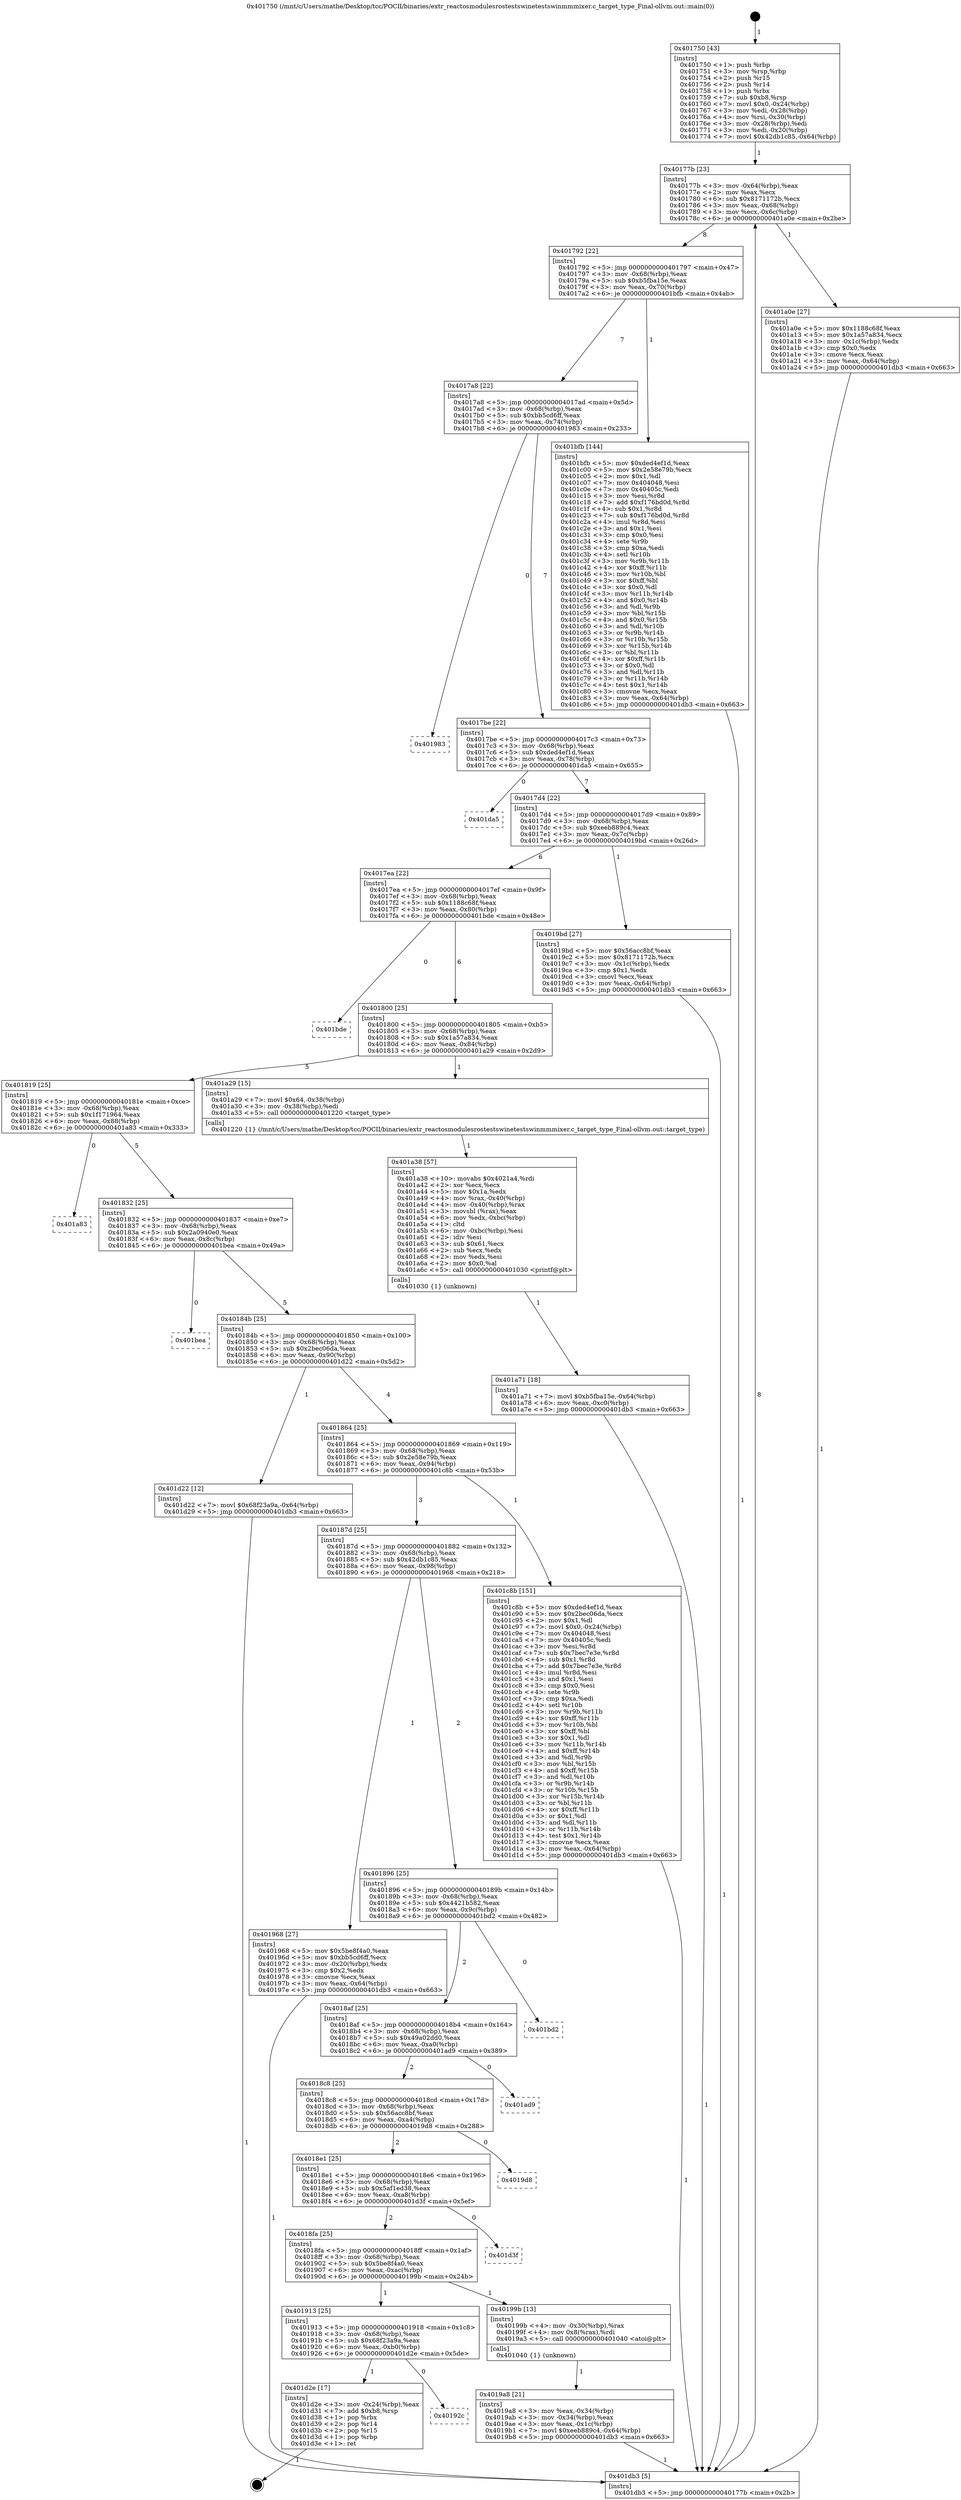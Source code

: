 digraph "0x401750" {
  label = "0x401750 (/mnt/c/Users/mathe/Desktop/tcc/POCII/binaries/extr_reactosmodulesrostestswinetestswinmmmixer.c_target_type_Final-ollvm.out::main(0))"
  labelloc = "t"
  node[shape=record]

  Entry [label="",width=0.3,height=0.3,shape=circle,fillcolor=black,style=filled]
  "0x40177b" [label="{
     0x40177b [23]\l
     | [instrs]\l
     &nbsp;&nbsp;0x40177b \<+3\>: mov -0x64(%rbp),%eax\l
     &nbsp;&nbsp;0x40177e \<+2\>: mov %eax,%ecx\l
     &nbsp;&nbsp;0x401780 \<+6\>: sub $0x8171172b,%ecx\l
     &nbsp;&nbsp;0x401786 \<+3\>: mov %eax,-0x68(%rbp)\l
     &nbsp;&nbsp;0x401789 \<+3\>: mov %ecx,-0x6c(%rbp)\l
     &nbsp;&nbsp;0x40178c \<+6\>: je 0000000000401a0e \<main+0x2be\>\l
  }"]
  "0x401a0e" [label="{
     0x401a0e [27]\l
     | [instrs]\l
     &nbsp;&nbsp;0x401a0e \<+5\>: mov $0x1188c68f,%eax\l
     &nbsp;&nbsp;0x401a13 \<+5\>: mov $0x1a57a834,%ecx\l
     &nbsp;&nbsp;0x401a18 \<+3\>: mov -0x1c(%rbp),%edx\l
     &nbsp;&nbsp;0x401a1b \<+3\>: cmp $0x0,%edx\l
     &nbsp;&nbsp;0x401a1e \<+3\>: cmove %ecx,%eax\l
     &nbsp;&nbsp;0x401a21 \<+3\>: mov %eax,-0x64(%rbp)\l
     &nbsp;&nbsp;0x401a24 \<+5\>: jmp 0000000000401db3 \<main+0x663\>\l
  }"]
  "0x401792" [label="{
     0x401792 [22]\l
     | [instrs]\l
     &nbsp;&nbsp;0x401792 \<+5\>: jmp 0000000000401797 \<main+0x47\>\l
     &nbsp;&nbsp;0x401797 \<+3\>: mov -0x68(%rbp),%eax\l
     &nbsp;&nbsp;0x40179a \<+5\>: sub $0xb5fba15e,%eax\l
     &nbsp;&nbsp;0x40179f \<+3\>: mov %eax,-0x70(%rbp)\l
     &nbsp;&nbsp;0x4017a2 \<+6\>: je 0000000000401bfb \<main+0x4ab\>\l
  }"]
  Exit [label="",width=0.3,height=0.3,shape=circle,fillcolor=black,style=filled,peripheries=2]
  "0x401bfb" [label="{
     0x401bfb [144]\l
     | [instrs]\l
     &nbsp;&nbsp;0x401bfb \<+5\>: mov $0xded4ef1d,%eax\l
     &nbsp;&nbsp;0x401c00 \<+5\>: mov $0x2e58e79b,%ecx\l
     &nbsp;&nbsp;0x401c05 \<+2\>: mov $0x1,%dl\l
     &nbsp;&nbsp;0x401c07 \<+7\>: mov 0x404048,%esi\l
     &nbsp;&nbsp;0x401c0e \<+7\>: mov 0x40405c,%edi\l
     &nbsp;&nbsp;0x401c15 \<+3\>: mov %esi,%r8d\l
     &nbsp;&nbsp;0x401c18 \<+7\>: add $0xf176bd0d,%r8d\l
     &nbsp;&nbsp;0x401c1f \<+4\>: sub $0x1,%r8d\l
     &nbsp;&nbsp;0x401c23 \<+7\>: sub $0xf176bd0d,%r8d\l
     &nbsp;&nbsp;0x401c2a \<+4\>: imul %r8d,%esi\l
     &nbsp;&nbsp;0x401c2e \<+3\>: and $0x1,%esi\l
     &nbsp;&nbsp;0x401c31 \<+3\>: cmp $0x0,%esi\l
     &nbsp;&nbsp;0x401c34 \<+4\>: sete %r9b\l
     &nbsp;&nbsp;0x401c38 \<+3\>: cmp $0xa,%edi\l
     &nbsp;&nbsp;0x401c3b \<+4\>: setl %r10b\l
     &nbsp;&nbsp;0x401c3f \<+3\>: mov %r9b,%r11b\l
     &nbsp;&nbsp;0x401c42 \<+4\>: xor $0xff,%r11b\l
     &nbsp;&nbsp;0x401c46 \<+3\>: mov %r10b,%bl\l
     &nbsp;&nbsp;0x401c49 \<+3\>: xor $0xff,%bl\l
     &nbsp;&nbsp;0x401c4c \<+3\>: xor $0x0,%dl\l
     &nbsp;&nbsp;0x401c4f \<+3\>: mov %r11b,%r14b\l
     &nbsp;&nbsp;0x401c52 \<+4\>: and $0x0,%r14b\l
     &nbsp;&nbsp;0x401c56 \<+3\>: and %dl,%r9b\l
     &nbsp;&nbsp;0x401c59 \<+3\>: mov %bl,%r15b\l
     &nbsp;&nbsp;0x401c5c \<+4\>: and $0x0,%r15b\l
     &nbsp;&nbsp;0x401c60 \<+3\>: and %dl,%r10b\l
     &nbsp;&nbsp;0x401c63 \<+3\>: or %r9b,%r14b\l
     &nbsp;&nbsp;0x401c66 \<+3\>: or %r10b,%r15b\l
     &nbsp;&nbsp;0x401c69 \<+3\>: xor %r15b,%r14b\l
     &nbsp;&nbsp;0x401c6c \<+3\>: or %bl,%r11b\l
     &nbsp;&nbsp;0x401c6f \<+4\>: xor $0xff,%r11b\l
     &nbsp;&nbsp;0x401c73 \<+3\>: or $0x0,%dl\l
     &nbsp;&nbsp;0x401c76 \<+3\>: and %dl,%r11b\l
     &nbsp;&nbsp;0x401c79 \<+3\>: or %r11b,%r14b\l
     &nbsp;&nbsp;0x401c7c \<+4\>: test $0x1,%r14b\l
     &nbsp;&nbsp;0x401c80 \<+3\>: cmovne %ecx,%eax\l
     &nbsp;&nbsp;0x401c83 \<+3\>: mov %eax,-0x64(%rbp)\l
     &nbsp;&nbsp;0x401c86 \<+5\>: jmp 0000000000401db3 \<main+0x663\>\l
  }"]
  "0x4017a8" [label="{
     0x4017a8 [22]\l
     | [instrs]\l
     &nbsp;&nbsp;0x4017a8 \<+5\>: jmp 00000000004017ad \<main+0x5d\>\l
     &nbsp;&nbsp;0x4017ad \<+3\>: mov -0x68(%rbp),%eax\l
     &nbsp;&nbsp;0x4017b0 \<+5\>: sub $0xbb5cd6ff,%eax\l
     &nbsp;&nbsp;0x4017b5 \<+3\>: mov %eax,-0x74(%rbp)\l
     &nbsp;&nbsp;0x4017b8 \<+6\>: je 0000000000401983 \<main+0x233\>\l
  }"]
  "0x40192c" [label="{
     0x40192c\l
  }", style=dashed]
  "0x401983" [label="{
     0x401983\l
  }", style=dashed]
  "0x4017be" [label="{
     0x4017be [22]\l
     | [instrs]\l
     &nbsp;&nbsp;0x4017be \<+5\>: jmp 00000000004017c3 \<main+0x73\>\l
     &nbsp;&nbsp;0x4017c3 \<+3\>: mov -0x68(%rbp),%eax\l
     &nbsp;&nbsp;0x4017c6 \<+5\>: sub $0xded4ef1d,%eax\l
     &nbsp;&nbsp;0x4017cb \<+3\>: mov %eax,-0x78(%rbp)\l
     &nbsp;&nbsp;0x4017ce \<+6\>: je 0000000000401da5 \<main+0x655\>\l
  }"]
  "0x401d2e" [label="{
     0x401d2e [17]\l
     | [instrs]\l
     &nbsp;&nbsp;0x401d2e \<+3\>: mov -0x24(%rbp),%eax\l
     &nbsp;&nbsp;0x401d31 \<+7\>: add $0xb8,%rsp\l
     &nbsp;&nbsp;0x401d38 \<+1\>: pop %rbx\l
     &nbsp;&nbsp;0x401d39 \<+2\>: pop %r14\l
     &nbsp;&nbsp;0x401d3b \<+2\>: pop %r15\l
     &nbsp;&nbsp;0x401d3d \<+1\>: pop %rbp\l
     &nbsp;&nbsp;0x401d3e \<+1\>: ret\l
  }"]
  "0x401da5" [label="{
     0x401da5\l
  }", style=dashed]
  "0x4017d4" [label="{
     0x4017d4 [22]\l
     | [instrs]\l
     &nbsp;&nbsp;0x4017d4 \<+5\>: jmp 00000000004017d9 \<main+0x89\>\l
     &nbsp;&nbsp;0x4017d9 \<+3\>: mov -0x68(%rbp),%eax\l
     &nbsp;&nbsp;0x4017dc \<+5\>: sub $0xeeb889c4,%eax\l
     &nbsp;&nbsp;0x4017e1 \<+3\>: mov %eax,-0x7c(%rbp)\l
     &nbsp;&nbsp;0x4017e4 \<+6\>: je 00000000004019bd \<main+0x26d\>\l
  }"]
  "0x401a71" [label="{
     0x401a71 [18]\l
     | [instrs]\l
     &nbsp;&nbsp;0x401a71 \<+7\>: movl $0xb5fba15e,-0x64(%rbp)\l
     &nbsp;&nbsp;0x401a78 \<+6\>: mov %eax,-0xc0(%rbp)\l
     &nbsp;&nbsp;0x401a7e \<+5\>: jmp 0000000000401db3 \<main+0x663\>\l
  }"]
  "0x4019bd" [label="{
     0x4019bd [27]\l
     | [instrs]\l
     &nbsp;&nbsp;0x4019bd \<+5\>: mov $0x56acc8bf,%eax\l
     &nbsp;&nbsp;0x4019c2 \<+5\>: mov $0x8171172b,%ecx\l
     &nbsp;&nbsp;0x4019c7 \<+3\>: mov -0x1c(%rbp),%edx\l
     &nbsp;&nbsp;0x4019ca \<+3\>: cmp $0x1,%edx\l
     &nbsp;&nbsp;0x4019cd \<+3\>: cmovl %ecx,%eax\l
     &nbsp;&nbsp;0x4019d0 \<+3\>: mov %eax,-0x64(%rbp)\l
     &nbsp;&nbsp;0x4019d3 \<+5\>: jmp 0000000000401db3 \<main+0x663\>\l
  }"]
  "0x4017ea" [label="{
     0x4017ea [22]\l
     | [instrs]\l
     &nbsp;&nbsp;0x4017ea \<+5\>: jmp 00000000004017ef \<main+0x9f\>\l
     &nbsp;&nbsp;0x4017ef \<+3\>: mov -0x68(%rbp),%eax\l
     &nbsp;&nbsp;0x4017f2 \<+5\>: sub $0x1188c68f,%eax\l
     &nbsp;&nbsp;0x4017f7 \<+3\>: mov %eax,-0x80(%rbp)\l
     &nbsp;&nbsp;0x4017fa \<+6\>: je 0000000000401bde \<main+0x48e\>\l
  }"]
  "0x401a38" [label="{
     0x401a38 [57]\l
     | [instrs]\l
     &nbsp;&nbsp;0x401a38 \<+10\>: movabs $0x4021a4,%rdi\l
     &nbsp;&nbsp;0x401a42 \<+2\>: xor %ecx,%ecx\l
     &nbsp;&nbsp;0x401a44 \<+5\>: mov $0x1a,%edx\l
     &nbsp;&nbsp;0x401a49 \<+4\>: mov %rax,-0x40(%rbp)\l
     &nbsp;&nbsp;0x401a4d \<+4\>: mov -0x40(%rbp),%rax\l
     &nbsp;&nbsp;0x401a51 \<+3\>: movsbl (%rax),%eax\l
     &nbsp;&nbsp;0x401a54 \<+6\>: mov %edx,-0xbc(%rbp)\l
     &nbsp;&nbsp;0x401a5a \<+1\>: cltd\l
     &nbsp;&nbsp;0x401a5b \<+6\>: mov -0xbc(%rbp),%esi\l
     &nbsp;&nbsp;0x401a61 \<+2\>: idiv %esi\l
     &nbsp;&nbsp;0x401a63 \<+3\>: sub $0x61,%ecx\l
     &nbsp;&nbsp;0x401a66 \<+2\>: sub %ecx,%edx\l
     &nbsp;&nbsp;0x401a68 \<+2\>: mov %edx,%esi\l
     &nbsp;&nbsp;0x401a6a \<+2\>: mov $0x0,%al\l
     &nbsp;&nbsp;0x401a6c \<+5\>: call 0000000000401030 \<printf@plt\>\l
     | [calls]\l
     &nbsp;&nbsp;0x401030 \{1\} (unknown)\l
  }"]
  "0x401bde" [label="{
     0x401bde\l
  }", style=dashed]
  "0x401800" [label="{
     0x401800 [25]\l
     | [instrs]\l
     &nbsp;&nbsp;0x401800 \<+5\>: jmp 0000000000401805 \<main+0xb5\>\l
     &nbsp;&nbsp;0x401805 \<+3\>: mov -0x68(%rbp),%eax\l
     &nbsp;&nbsp;0x401808 \<+5\>: sub $0x1a57a834,%eax\l
     &nbsp;&nbsp;0x40180d \<+6\>: mov %eax,-0x84(%rbp)\l
     &nbsp;&nbsp;0x401813 \<+6\>: je 0000000000401a29 \<main+0x2d9\>\l
  }"]
  "0x4019a8" [label="{
     0x4019a8 [21]\l
     | [instrs]\l
     &nbsp;&nbsp;0x4019a8 \<+3\>: mov %eax,-0x34(%rbp)\l
     &nbsp;&nbsp;0x4019ab \<+3\>: mov -0x34(%rbp),%eax\l
     &nbsp;&nbsp;0x4019ae \<+3\>: mov %eax,-0x1c(%rbp)\l
     &nbsp;&nbsp;0x4019b1 \<+7\>: movl $0xeeb889c4,-0x64(%rbp)\l
     &nbsp;&nbsp;0x4019b8 \<+5\>: jmp 0000000000401db3 \<main+0x663\>\l
  }"]
  "0x401a29" [label="{
     0x401a29 [15]\l
     | [instrs]\l
     &nbsp;&nbsp;0x401a29 \<+7\>: movl $0x64,-0x38(%rbp)\l
     &nbsp;&nbsp;0x401a30 \<+3\>: mov -0x38(%rbp),%edi\l
     &nbsp;&nbsp;0x401a33 \<+5\>: call 0000000000401220 \<target_type\>\l
     | [calls]\l
     &nbsp;&nbsp;0x401220 \{1\} (/mnt/c/Users/mathe/Desktop/tcc/POCII/binaries/extr_reactosmodulesrostestswinetestswinmmmixer.c_target_type_Final-ollvm.out::target_type)\l
  }"]
  "0x401819" [label="{
     0x401819 [25]\l
     | [instrs]\l
     &nbsp;&nbsp;0x401819 \<+5\>: jmp 000000000040181e \<main+0xce\>\l
     &nbsp;&nbsp;0x40181e \<+3\>: mov -0x68(%rbp),%eax\l
     &nbsp;&nbsp;0x401821 \<+5\>: sub $0x1f171964,%eax\l
     &nbsp;&nbsp;0x401826 \<+6\>: mov %eax,-0x88(%rbp)\l
     &nbsp;&nbsp;0x40182c \<+6\>: je 0000000000401a83 \<main+0x333\>\l
  }"]
  "0x401913" [label="{
     0x401913 [25]\l
     | [instrs]\l
     &nbsp;&nbsp;0x401913 \<+5\>: jmp 0000000000401918 \<main+0x1c8\>\l
     &nbsp;&nbsp;0x401918 \<+3\>: mov -0x68(%rbp),%eax\l
     &nbsp;&nbsp;0x40191b \<+5\>: sub $0x68f23a9a,%eax\l
     &nbsp;&nbsp;0x401920 \<+6\>: mov %eax,-0xb0(%rbp)\l
     &nbsp;&nbsp;0x401926 \<+6\>: je 0000000000401d2e \<main+0x5de\>\l
  }"]
  "0x401a83" [label="{
     0x401a83\l
  }", style=dashed]
  "0x401832" [label="{
     0x401832 [25]\l
     | [instrs]\l
     &nbsp;&nbsp;0x401832 \<+5\>: jmp 0000000000401837 \<main+0xe7\>\l
     &nbsp;&nbsp;0x401837 \<+3\>: mov -0x68(%rbp),%eax\l
     &nbsp;&nbsp;0x40183a \<+5\>: sub $0x2a0940e0,%eax\l
     &nbsp;&nbsp;0x40183f \<+6\>: mov %eax,-0x8c(%rbp)\l
     &nbsp;&nbsp;0x401845 \<+6\>: je 0000000000401bea \<main+0x49a\>\l
  }"]
  "0x40199b" [label="{
     0x40199b [13]\l
     | [instrs]\l
     &nbsp;&nbsp;0x40199b \<+4\>: mov -0x30(%rbp),%rax\l
     &nbsp;&nbsp;0x40199f \<+4\>: mov 0x8(%rax),%rdi\l
     &nbsp;&nbsp;0x4019a3 \<+5\>: call 0000000000401040 \<atoi@plt\>\l
     | [calls]\l
     &nbsp;&nbsp;0x401040 \{1\} (unknown)\l
  }"]
  "0x401bea" [label="{
     0x401bea\l
  }", style=dashed]
  "0x40184b" [label="{
     0x40184b [25]\l
     | [instrs]\l
     &nbsp;&nbsp;0x40184b \<+5\>: jmp 0000000000401850 \<main+0x100\>\l
     &nbsp;&nbsp;0x401850 \<+3\>: mov -0x68(%rbp),%eax\l
     &nbsp;&nbsp;0x401853 \<+5\>: sub $0x2bec06da,%eax\l
     &nbsp;&nbsp;0x401858 \<+6\>: mov %eax,-0x90(%rbp)\l
     &nbsp;&nbsp;0x40185e \<+6\>: je 0000000000401d22 \<main+0x5d2\>\l
  }"]
  "0x4018fa" [label="{
     0x4018fa [25]\l
     | [instrs]\l
     &nbsp;&nbsp;0x4018fa \<+5\>: jmp 00000000004018ff \<main+0x1af\>\l
     &nbsp;&nbsp;0x4018ff \<+3\>: mov -0x68(%rbp),%eax\l
     &nbsp;&nbsp;0x401902 \<+5\>: sub $0x5be8f4a0,%eax\l
     &nbsp;&nbsp;0x401907 \<+6\>: mov %eax,-0xac(%rbp)\l
     &nbsp;&nbsp;0x40190d \<+6\>: je 000000000040199b \<main+0x24b\>\l
  }"]
  "0x401d22" [label="{
     0x401d22 [12]\l
     | [instrs]\l
     &nbsp;&nbsp;0x401d22 \<+7\>: movl $0x68f23a9a,-0x64(%rbp)\l
     &nbsp;&nbsp;0x401d29 \<+5\>: jmp 0000000000401db3 \<main+0x663\>\l
  }"]
  "0x401864" [label="{
     0x401864 [25]\l
     | [instrs]\l
     &nbsp;&nbsp;0x401864 \<+5\>: jmp 0000000000401869 \<main+0x119\>\l
     &nbsp;&nbsp;0x401869 \<+3\>: mov -0x68(%rbp),%eax\l
     &nbsp;&nbsp;0x40186c \<+5\>: sub $0x2e58e79b,%eax\l
     &nbsp;&nbsp;0x401871 \<+6\>: mov %eax,-0x94(%rbp)\l
     &nbsp;&nbsp;0x401877 \<+6\>: je 0000000000401c8b \<main+0x53b\>\l
  }"]
  "0x401d3f" [label="{
     0x401d3f\l
  }", style=dashed]
  "0x401c8b" [label="{
     0x401c8b [151]\l
     | [instrs]\l
     &nbsp;&nbsp;0x401c8b \<+5\>: mov $0xded4ef1d,%eax\l
     &nbsp;&nbsp;0x401c90 \<+5\>: mov $0x2bec06da,%ecx\l
     &nbsp;&nbsp;0x401c95 \<+2\>: mov $0x1,%dl\l
     &nbsp;&nbsp;0x401c97 \<+7\>: movl $0x0,-0x24(%rbp)\l
     &nbsp;&nbsp;0x401c9e \<+7\>: mov 0x404048,%esi\l
     &nbsp;&nbsp;0x401ca5 \<+7\>: mov 0x40405c,%edi\l
     &nbsp;&nbsp;0x401cac \<+3\>: mov %esi,%r8d\l
     &nbsp;&nbsp;0x401caf \<+7\>: sub $0x7bec7e3e,%r8d\l
     &nbsp;&nbsp;0x401cb6 \<+4\>: sub $0x1,%r8d\l
     &nbsp;&nbsp;0x401cba \<+7\>: add $0x7bec7e3e,%r8d\l
     &nbsp;&nbsp;0x401cc1 \<+4\>: imul %r8d,%esi\l
     &nbsp;&nbsp;0x401cc5 \<+3\>: and $0x1,%esi\l
     &nbsp;&nbsp;0x401cc8 \<+3\>: cmp $0x0,%esi\l
     &nbsp;&nbsp;0x401ccb \<+4\>: sete %r9b\l
     &nbsp;&nbsp;0x401ccf \<+3\>: cmp $0xa,%edi\l
     &nbsp;&nbsp;0x401cd2 \<+4\>: setl %r10b\l
     &nbsp;&nbsp;0x401cd6 \<+3\>: mov %r9b,%r11b\l
     &nbsp;&nbsp;0x401cd9 \<+4\>: xor $0xff,%r11b\l
     &nbsp;&nbsp;0x401cdd \<+3\>: mov %r10b,%bl\l
     &nbsp;&nbsp;0x401ce0 \<+3\>: xor $0xff,%bl\l
     &nbsp;&nbsp;0x401ce3 \<+3\>: xor $0x1,%dl\l
     &nbsp;&nbsp;0x401ce6 \<+3\>: mov %r11b,%r14b\l
     &nbsp;&nbsp;0x401ce9 \<+4\>: and $0xff,%r14b\l
     &nbsp;&nbsp;0x401ced \<+3\>: and %dl,%r9b\l
     &nbsp;&nbsp;0x401cf0 \<+3\>: mov %bl,%r15b\l
     &nbsp;&nbsp;0x401cf3 \<+4\>: and $0xff,%r15b\l
     &nbsp;&nbsp;0x401cf7 \<+3\>: and %dl,%r10b\l
     &nbsp;&nbsp;0x401cfa \<+3\>: or %r9b,%r14b\l
     &nbsp;&nbsp;0x401cfd \<+3\>: or %r10b,%r15b\l
     &nbsp;&nbsp;0x401d00 \<+3\>: xor %r15b,%r14b\l
     &nbsp;&nbsp;0x401d03 \<+3\>: or %bl,%r11b\l
     &nbsp;&nbsp;0x401d06 \<+4\>: xor $0xff,%r11b\l
     &nbsp;&nbsp;0x401d0a \<+3\>: or $0x1,%dl\l
     &nbsp;&nbsp;0x401d0d \<+3\>: and %dl,%r11b\l
     &nbsp;&nbsp;0x401d10 \<+3\>: or %r11b,%r14b\l
     &nbsp;&nbsp;0x401d13 \<+4\>: test $0x1,%r14b\l
     &nbsp;&nbsp;0x401d17 \<+3\>: cmovne %ecx,%eax\l
     &nbsp;&nbsp;0x401d1a \<+3\>: mov %eax,-0x64(%rbp)\l
     &nbsp;&nbsp;0x401d1d \<+5\>: jmp 0000000000401db3 \<main+0x663\>\l
  }"]
  "0x40187d" [label="{
     0x40187d [25]\l
     | [instrs]\l
     &nbsp;&nbsp;0x40187d \<+5\>: jmp 0000000000401882 \<main+0x132\>\l
     &nbsp;&nbsp;0x401882 \<+3\>: mov -0x68(%rbp),%eax\l
     &nbsp;&nbsp;0x401885 \<+5\>: sub $0x42db1c85,%eax\l
     &nbsp;&nbsp;0x40188a \<+6\>: mov %eax,-0x98(%rbp)\l
     &nbsp;&nbsp;0x401890 \<+6\>: je 0000000000401968 \<main+0x218\>\l
  }"]
  "0x4018e1" [label="{
     0x4018e1 [25]\l
     | [instrs]\l
     &nbsp;&nbsp;0x4018e1 \<+5\>: jmp 00000000004018e6 \<main+0x196\>\l
     &nbsp;&nbsp;0x4018e6 \<+3\>: mov -0x68(%rbp),%eax\l
     &nbsp;&nbsp;0x4018e9 \<+5\>: sub $0x5af1ed38,%eax\l
     &nbsp;&nbsp;0x4018ee \<+6\>: mov %eax,-0xa8(%rbp)\l
     &nbsp;&nbsp;0x4018f4 \<+6\>: je 0000000000401d3f \<main+0x5ef\>\l
  }"]
  "0x401968" [label="{
     0x401968 [27]\l
     | [instrs]\l
     &nbsp;&nbsp;0x401968 \<+5\>: mov $0x5be8f4a0,%eax\l
     &nbsp;&nbsp;0x40196d \<+5\>: mov $0xbb5cd6ff,%ecx\l
     &nbsp;&nbsp;0x401972 \<+3\>: mov -0x20(%rbp),%edx\l
     &nbsp;&nbsp;0x401975 \<+3\>: cmp $0x2,%edx\l
     &nbsp;&nbsp;0x401978 \<+3\>: cmovne %ecx,%eax\l
     &nbsp;&nbsp;0x40197b \<+3\>: mov %eax,-0x64(%rbp)\l
     &nbsp;&nbsp;0x40197e \<+5\>: jmp 0000000000401db3 \<main+0x663\>\l
  }"]
  "0x401896" [label="{
     0x401896 [25]\l
     | [instrs]\l
     &nbsp;&nbsp;0x401896 \<+5\>: jmp 000000000040189b \<main+0x14b\>\l
     &nbsp;&nbsp;0x40189b \<+3\>: mov -0x68(%rbp),%eax\l
     &nbsp;&nbsp;0x40189e \<+5\>: sub $0x4421b582,%eax\l
     &nbsp;&nbsp;0x4018a3 \<+6\>: mov %eax,-0x9c(%rbp)\l
     &nbsp;&nbsp;0x4018a9 \<+6\>: je 0000000000401bd2 \<main+0x482\>\l
  }"]
  "0x401db3" [label="{
     0x401db3 [5]\l
     | [instrs]\l
     &nbsp;&nbsp;0x401db3 \<+5\>: jmp 000000000040177b \<main+0x2b\>\l
  }"]
  "0x401750" [label="{
     0x401750 [43]\l
     | [instrs]\l
     &nbsp;&nbsp;0x401750 \<+1\>: push %rbp\l
     &nbsp;&nbsp;0x401751 \<+3\>: mov %rsp,%rbp\l
     &nbsp;&nbsp;0x401754 \<+2\>: push %r15\l
     &nbsp;&nbsp;0x401756 \<+2\>: push %r14\l
     &nbsp;&nbsp;0x401758 \<+1\>: push %rbx\l
     &nbsp;&nbsp;0x401759 \<+7\>: sub $0xb8,%rsp\l
     &nbsp;&nbsp;0x401760 \<+7\>: movl $0x0,-0x24(%rbp)\l
     &nbsp;&nbsp;0x401767 \<+3\>: mov %edi,-0x28(%rbp)\l
     &nbsp;&nbsp;0x40176a \<+4\>: mov %rsi,-0x30(%rbp)\l
     &nbsp;&nbsp;0x40176e \<+3\>: mov -0x28(%rbp),%edi\l
     &nbsp;&nbsp;0x401771 \<+3\>: mov %edi,-0x20(%rbp)\l
     &nbsp;&nbsp;0x401774 \<+7\>: movl $0x42db1c85,-0x64(%rbp)\l
  }"]
  "0x4019d8" [label="{
     0x4019d8\l
  }", style=dashed]
  "0x401bd2" [label="{
     0x401bd2\l
  }", style=dashed]
  "0x4018af" [label="{
     0x4018af [25]\l
     | [instrs]\l
     &nbsp;&nbsp;0x4018af \<+5\>: jmp 00000000004018b4 \<main+0x164\>\l
     &nbsp;&nbsp;0x4018b4 \<+3\>: mov -0x68(%rbp),%eax\l
     &nbsp;&nbsp;0x4018b7 \<+5\>: sub $0x49a02dd0,%eax\l
     &nbsp;&nbsp;0x4018bc \<+6\>: mov %eax,-0xa0(%rbp)\l
     &nbsp;&nbsp;0x4018c2 \<+6\>: je 0000000000401ad9 \<main+0x389\>\l
  }"]
  "0x4018c8" [label="{
     0x4018c8 [25]\l
     | [instrs]\l
     &nbsp;&nbsp;0x4018c8 \<+5\>: jmp 00000000004018cd \<main+0x17d\>\l
     &nbsp;&nbsp;0x4018cd \<+3\>: mov -0x68(%rbp),%eax\l
     &nbsp;&nbsp;0x4018d0 \<+5\>: sub $0x56acc8bf,%eax\l
     &nbsp;&nbsp;0x4018d5 \<+6\>: mov %eax,-0xa4(%rbp)\l
     &nbsp;&nbsp;0x4018db \<+6\>: je 00000000004019d8 \<main+0x288\>\l
  }"]
  "0x401ad9" [label="{
     0x401ad9\l
  }", style=dashed]
  Entry -> "0x401750" [label=" 1"]
  "0x40177b" -> "0x401a0e" [label=" 1"]
  "0x40177b" -> "0x401792" [label=" 8"]
  "0x401d2e" -> Exit [label=" 1"]
  "0x401792" -> "0x401bfb" [label=" 1"]
  "0x401792" -> "0x4017a8" [label=" 7"]
  "0x401913" -> "0x40192c" [label=" 0"]
  "0x4017a8" -> "0x401983" [label=" 0"]
  "0x4017a8" -> "0x4017be" [label=" 7"]
  "0x401913" -> "0x401d2e" [label=" 1"]
  "0x4017be" -> "0x401da5" [label=" 0"]
  "0x4017be" -> "0x4017d4" [label=" 7"]
  "0x401d22" -> "0x401db3" [label=" 1"]
  "0x4017d4" -> "0x4019bd" [label=" 1"]
  "0x4017d4" -> "0x4017ea" [label=" 6"]
  "0x401c8b" -> "0x401db3" [label=" 1"]
  "0x4017ea" -> "0x401bde" [label=" 0"]
  "0x4017ea" -> "0x401800" [label=" 6"]
  "0x401bfb" -> "0x401db3" [label=" 1"]
  "0x401800" -> "0x401a29" [label=" 1"]
  "0x401800" -> "0x401819" [label=" 5"]
  "0x401a71" -> "0x401db3" [label=" 1"]
  "0x401819" -> "0x401a83" [label=" 0"]
  "0x401819" -> "0x401832" [label=" 5"]
  "0x401a38" -> "0x401a71" [label=" 1"]
  "0x401832" -> "0x401bea" [label=" 0"]
  "0x401832" -> "0x40184b" [label=" 5"]
  "0x401a29" -> "0x401a38" [label=" 1"]
  "0x40184b" -> "0x401d22" [label=" 1"]
  "0x40184b" -> "0x401864" [label=" 4"]
  "0x4019bd" -> "0x401db3" [label=" 1"]
  "0x401864" -> "0x401c8b" [label=" 1"]
  "0x401864" -> "0x40187d" [label=" 3"]
  "0x4019a8" -> "0x401db3" [label=" 1"]
  "0x40187d" -> "0x401968" [label=" 1"]
  "0x40187d" -> "0x401896" [label=" 2"]
  "0x401968" -> "0x401db3" [label=" 1"]
  "0x401750" -> "0x40177b" [label=" 1"]
  "0x401db3" -> "0x40177b" [label=" 8"]
  "0x4018fa" -> "0x401913" [label=" 1"]
  "0x401896" -> "0x401bd2" [label=" 0"]
  "0x401896" -> "0x4018af" [label=" 2"]
  "0x4018fa" -> "0x40199b" [label=" 1"]
  "0x4018af" -> "0x401ad9" [label=" 0"]
  "0x4018af" -> "0x4018c8" [label=" 2"]
  "0x401a0e" -> "0x401db3" [label=" 1"]
  "0x4018c8" -> "0x4019d8" [label=" 0"]
  "0x4018c8" -> "0x4018e1" [label=" 2"]
  "0x40199b" -> "0x4019a8" [label=" 1"]
  "0x4018e1" -> "0x401d3f" [label=" 0"]
  "0x4018e1" -> "0x4018fa" [label=" 2"]
}
